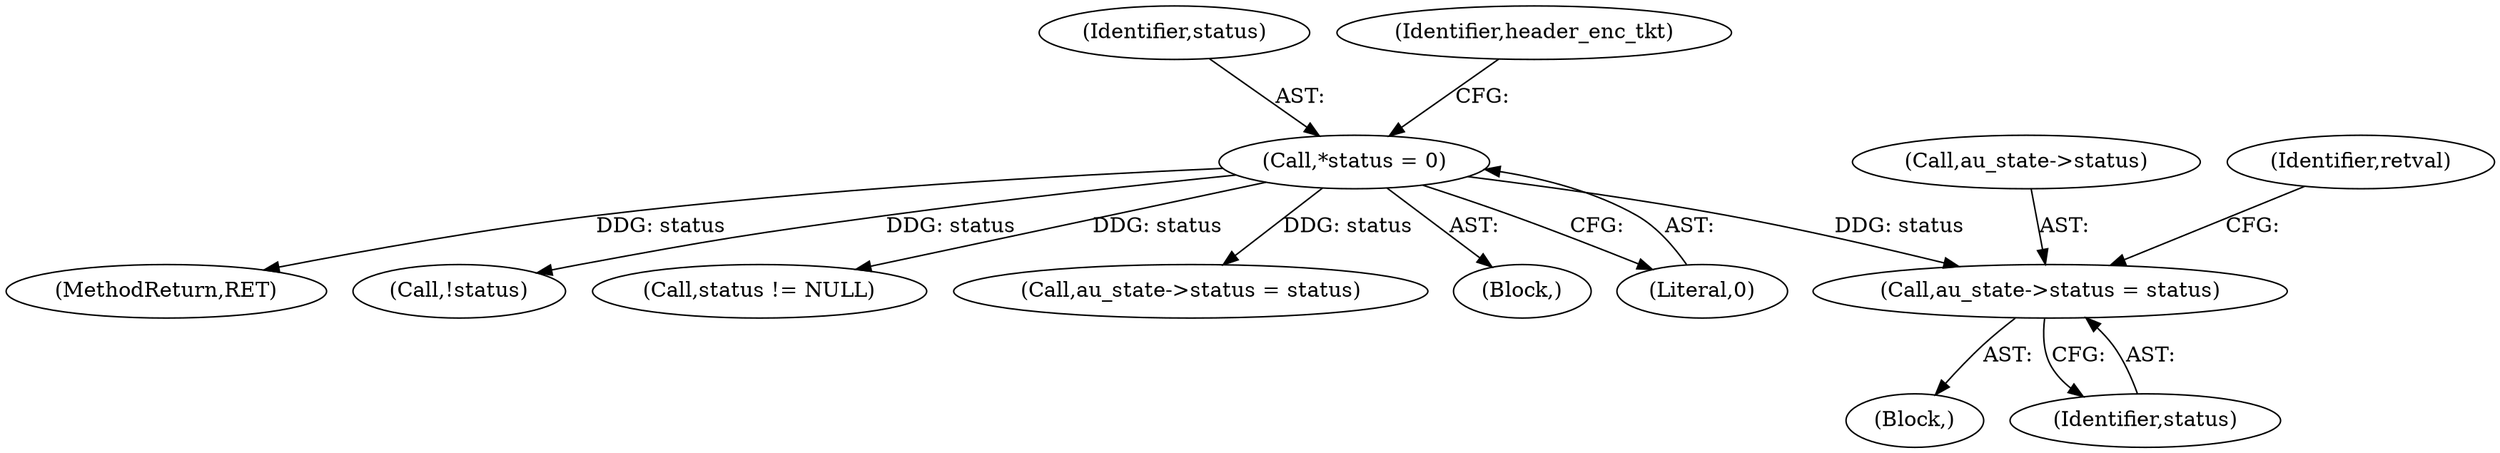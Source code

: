 digraph "0_krb5_ffb35baac6981f9e8914f8f3bffd37f284b85970_0@pointer" {
"1000848" [label="(Call,au_state->status = status)"];
"1000240" [label="(Call,*status = 0)"];
"1000241" [label="(Identifier,status)"];
"1000848" [label="(Call,au_state->status = status)"];
"1000245" [label="(Identifier,header_enc_tkt)"];
"1000803" [label="(Block,)"];
"1002497" [label="(MethodReturn,RET)"];
"1000657" [label="(Call,!status)"];
"1002258" [label="(Call,status != NULL)"];
"1000746" [label="(Call,au_state->status = status)"];
"1000852" [label="(Identifier,status)"];
"1000849" [label="(Call,au_state->status)"];
"1000240" [label="(Call,*status = 0)"];
"1000171" [label="(Block,)"];
"1000854" [label="(Identifier,retval)"];
"1000242" [label="(Literal,0)"];
"1000848" -> "1000803"  [label="AST: "];
"1000848" -> "1000852"  [label="CFG: "];
"1000849" -> "1000848"  [label="AST: "];
"1000852" -> "1000848"  [label="AST: "];
"1000854" -> "1000848"  [label="CFG: "];
"1000240" -> "1000848"  [label="DDG: status"];
"1000240" -> "1000171"  [label="AST: "];
"1000240" -> "1000242"  [label="CFG: "];
"1000241" -> "1000240"  [label="AST: "];
"1000242" -> "1000240"  [label="AST: "];
"1000245" -> "1000240"  [label="CFG: "];
"1000240" -> "1002497"  [label="DDG: status"];
"1000240" -> "1000657"  [label="DDG: status"];
"1000240" -> "1000746"  [label="DDG: status"];
"1000240" -> "1002258"  [label="DDG: status"];
}
